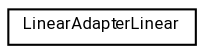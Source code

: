 #!/usr/local/bin/dot
#
# Class diagram 
# Generated by UMLGraph version R5_7_2-60-g0e99a6 (http://www.spinellis.gr/umlgraph/)
#

digraph G {
	graph [fontnames="svg"]
	edge [fontname="Roboto",fontsize=7,labelfontname="Roboto",labelfontsize=7,color="black"];
	node [fontname="Roboto",fontcolor="black",fontsize=8,shape=plaintext,margin=0,width=0,height=0];
	nodesep=0.15;
	ranksep=0.25;
	rankdir=LR;
	// de.lmu.ifi.dbs.elki.distance.distancefunction.adapter.LinearAdapterLinear<O>
	c6332142 [label=<<table title="de.lmu.ifi.dbs.elki.distance.distancefunction.adapter.LinearAdapterLinear" border="0" cellborder="1" cellspacing="0" cellpadding="2" href="LinearAdapterLinear.html" target="_parent">
		<tr><td><table border="0" cellspacing="0" cellpadding="1">
		<tr><td align="center" balign="center"> <font face="Roboto">LinearAdapterLinear</font> </td></tr>
		</table></td></tr>
		</table>>, URL="LinearAdapterLinear.html"];
}


